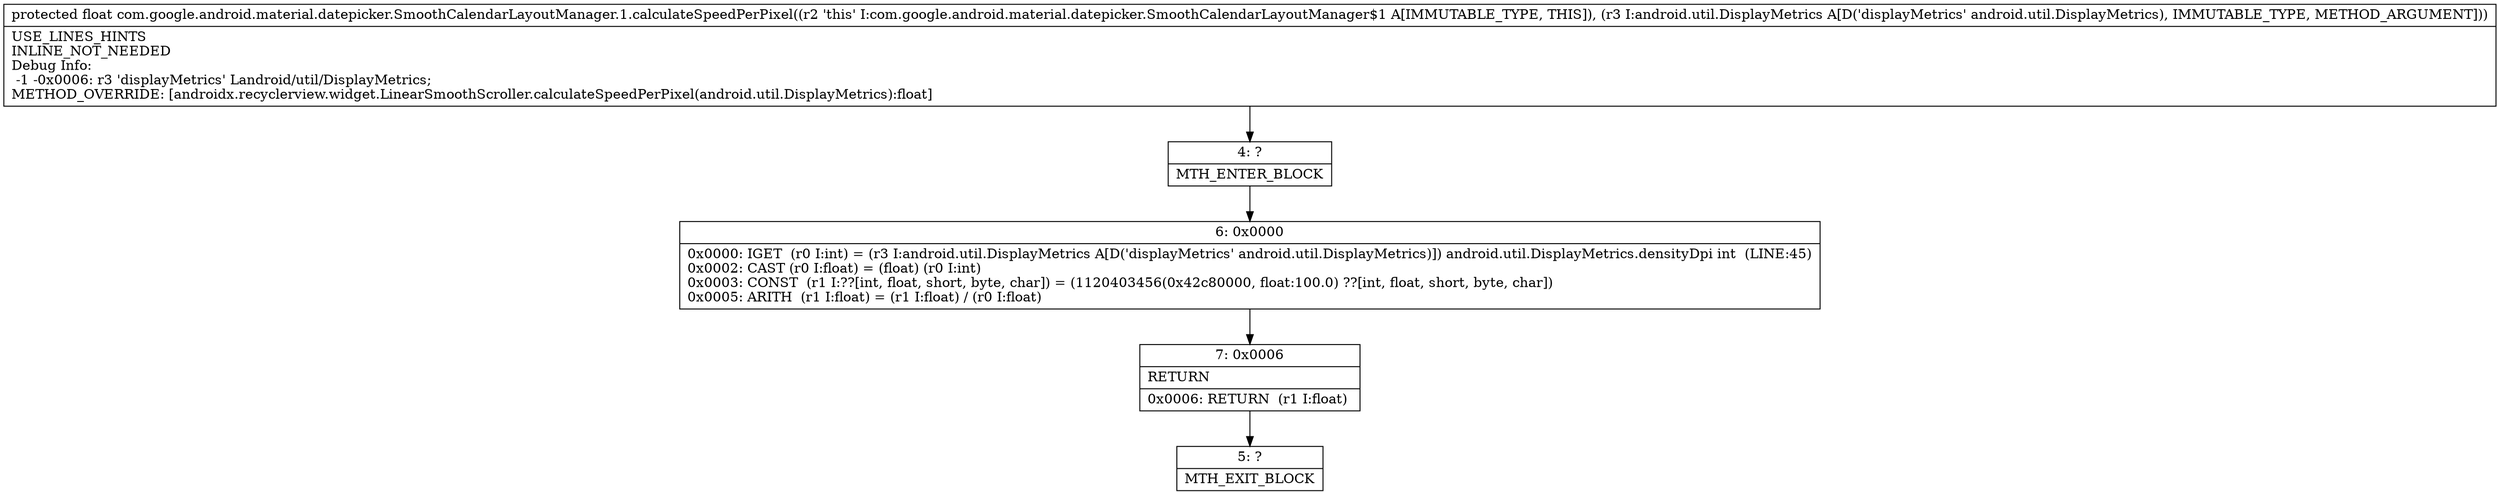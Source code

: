 digraph "CFG forcom.google.android.material.datepicker.SmoothCalendarLayoutManager.1.calculateSpeedPerPixel(Landroid\/util\/DisplayMetrics;)F" {
Node_4 [shape=record,label="{4\:\ ?|MTH_ENTER_BLOCK\l}"];
Node_6 [shape=record,label="{6\:\ 0x0000|0x0000: IGET  (r0 I:int) = (r3 I:android.util.DisplayMetrics A[D('displayMetrics' android.util.DisplayMetrics)]) android.util.DisplayMetrics.densityDpi int  (LINE:45)\l0x0002: CAST (r0 I:float) = (float) (r0 I:int) \l0x0003: CONST  (r1 I:??[int, float, short, byte, char]) = (1120403456(0x42c80000, float:100.0) ??[int, float, short, byte, char]) \l0x0005: ARITH  (r1 I:float) = (r1 I:float) \/ (r0 I:float) \l}"];
Node_7 [shape=record,label="{7\:\ 0x0006|RETURN\l|0x0006: RETURN  (r1 I:float) \l}"];
Node_5 [shape=record,label="{5\:\ ?|MTH_EXIT_BLOCK\l}"];
MethodNode[shape=record,label="{protected float com.google.android.material.datepicker.SmoothCalendarLayoutManager.1.calculateSpeedPerPixel((r2 'this' I:com.google.android.material.datepicker.SmoothCalendarLayoutManager$1 A[IMMUTABLE_TYPE, THIS]), (r3 I:android.util.DisplayMetrics A[D('displayMetrics' android.util.DisplayMetrics), IMMUTABLE_TYPE, METHOD_ARGUMENT]))  | USE_LINES_HINTS\lINLINE_NOT_NEEDED\lDebug Info:\l  \-1 \-0x0006: r3 'displayMetrics' Landroid\/util\/DisplayMetrics;\lMETHOD_OVERRIDE: [androidx.recyclerview.widget.LinearSmoothScroller.calculateSpeedPerPixel(android.util.DisplayMetrics):float]\l}"];
MethodNode -> Node_4;Node_4 -> Node_6;
Node_6 -> Node_7;
Node_7 -> Node_5;
}

